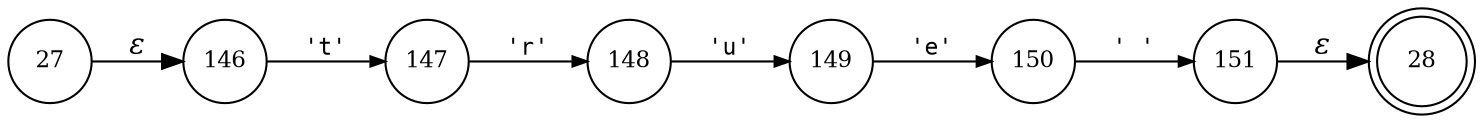 digraph ATN {
rankdir=LR;
s28[fontsize=11, label="28", shape=doublecircle, fixedsize=true, width=.6];
s146[fontsize=11,label="146", shape=circle, fixedsize=true, width=.55, peripheries=1];
s27[fontsize=11,label="27", shape=circle, fixedsize=true, width=.55, peripheries=1];
s147[fontsize=11,label="147", shape=circle, fixedsize=true, width=.55, peripheries=1];
s148[fontsize=11,label="148", shape=circle, fixedsize=true, width=.55, peripheries=1];
s149[fontsize=11,label="149", shape=circle, fixedsize=true, width=.55, peripheries=1];
s150[fontsize=11,label="150", shape=circle, fixedsize=true, width=.55, peripheries=1];
s151[fontsize=11,label="151", shape=circle, fixedsize=true, width=.55, peripheries=1];
s27 -> s146 [fontname="Times-Italic", label="&epsilon;"];
s146 -> s147 [fontsize=11, fontname="Courier", arrowsize=.7, label = "'t'", arrowhead = normal];
s147 -> s148 [fontsize=11, fontname="Courier", arrowsize=.7, label = "'r'", arrowhead = normal];
s148 -> s149 [fontsize=11, fontname="Courier", arrowsize=.7, label = "'u'", arrowhead = normal];
s149 -> s150 [fontsize=11, fontname="Courier", arrowsize=.7, label = "'e'", arrowhead = normal];
s150 -> s151 [fontsize=11, fontname="Courier", arrowsize=.7, label = "' '", arrowhead = normal];
s151 -> s28 [fontname="Times-Italic", label="&epsilon;"];
}